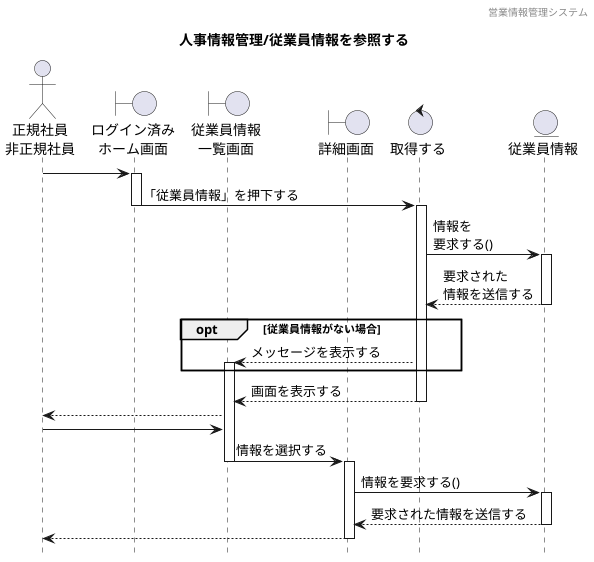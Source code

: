 @startuml シーケンス図

hide footbox
header 営業情報管理システム
title 人事情報管理/従業員情報を参照する

' actor "" as 
actor "正規社員\n非正規社員" as a1

' boundary "" as 
boundary "ログイン済み\nホーム画面" as b1
boundary "従業員情報\n一覧画面" as b2
boundary "詳細画面" as b3

' control "" as 
control "取得する" as c1

' entity "" as
entity "従業員情報" as e1

' 長谷川

a1 -> b1
activate b1
b1 -> c1 : 「従業員情報」を押下する
deactivate
activate c1
c1 -> e1 : 情報を\n要求する() 
activate e1
e1 --> c1 : 要求された\n情報を送信する
deactivate
opt 従業員情報がない場合
b2 <-- c1 : メッセージを表示する
activate b2
end
b2 <-- c1 : 画面を表示する
deactivate c1
b2 --> a1
a1 -> b2
b2 -> b3 : 情報を選択する
deactivate b2
activate b3
b3 -> e1: 情報を要求する() 
activate e1
e1 --> b3: 要求された情報を送信する
deactivate e1
a1 <-- b3
deactivate



@enduml